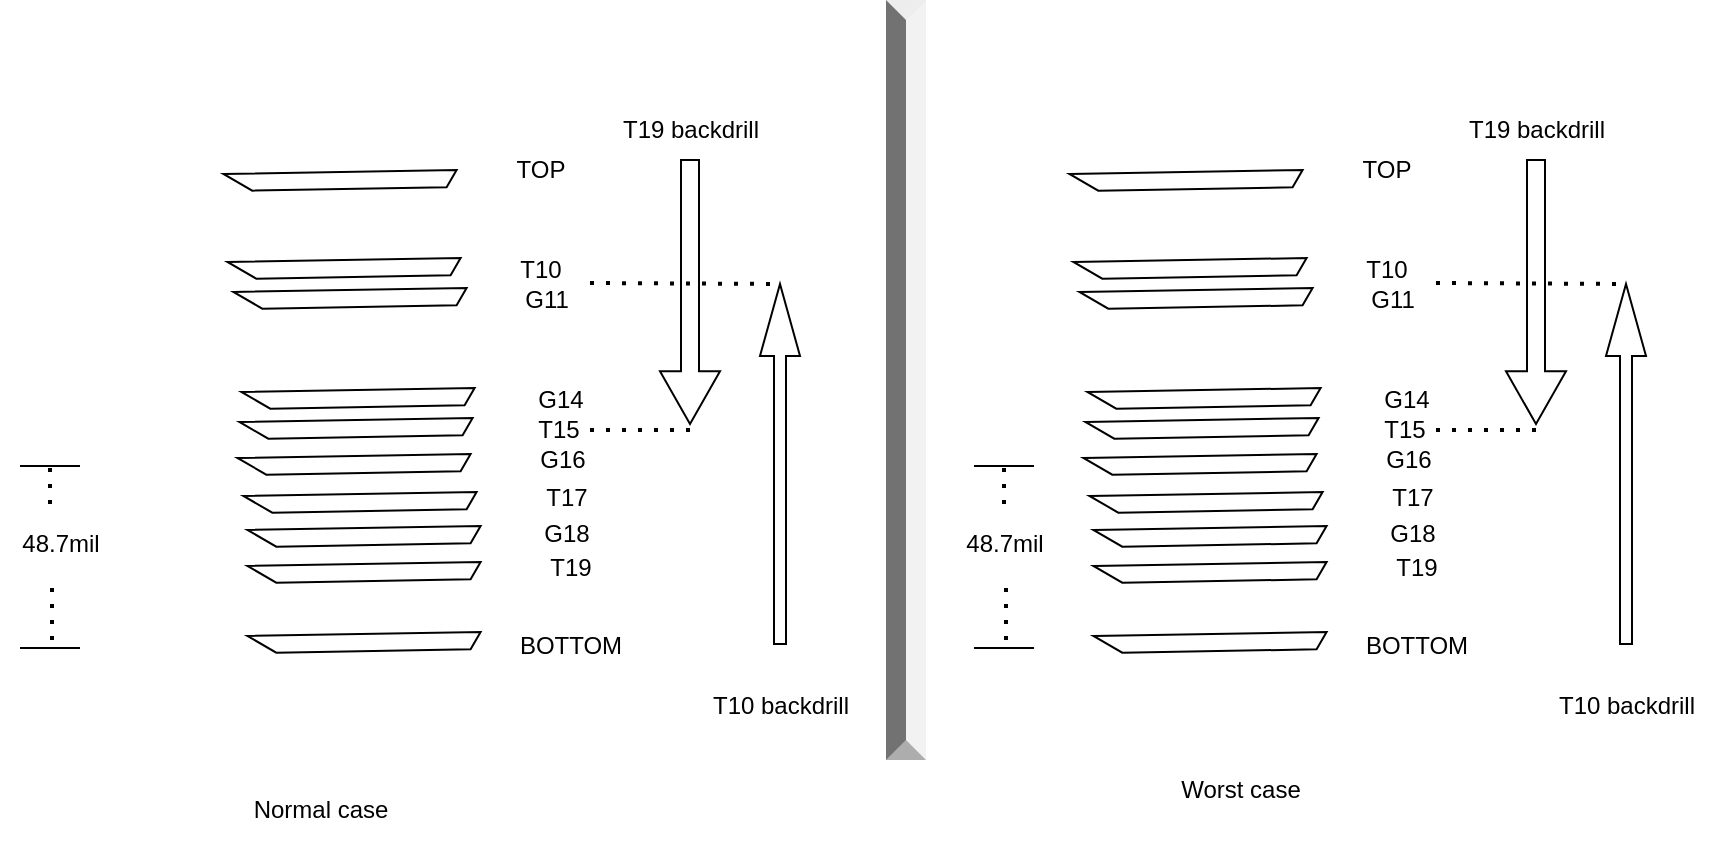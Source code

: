 <mxfile version="24.9.0">
  <diagram name="Page-1" id="EunDmiL9Vqtawfxju3xm">
    <mxGraphModel dx="1026" dy="1603" grid="1" gridSize="10" guides="1" tooltips="1" connect="1" arrows="1" fold="1" page="1" pageScale="1" pageWidth="850" pageHeight="1100" math="0" shadow="0">
      <root>
        <mxCell id="0" />
        <mxCell id="1" parent="0" />
        <mxCell id="ZmprK2YtAG8w-SDTb5-P-1" value="" style="verticalLabelPosition=bottom;verticalAlign=top;html=1;shape=mxgraph.basic.diag_stripe;dx=10;rotation=30;" vertex="1" parent="1">
          <mxGeometry x="130" y="-536" width="100" height="60" as="geometry" />
        </mxCell>
        <mxCell id="ZmprK2YtAG8w-SDTb5-P-2" value="" style="verticalLabelPosition=bottom;verticalAlign=top;html=1;shape=mxgraph.basic.diag_stripe;dx=10;rotation=30;" vertex="1" parent="1">
          <mxGeometry x="132" y="-492" width="100" height="60" as="geometry" />
        </mxCell>
        <mxCell id="ZmprK2YtAG8w-SDTb5-P-3" value="" style="verticalLabelPosition=bottom;verticalAlign=top;html=1;shape=mxgraph.basic.diag_stripe;dx=10;rotation=30;" vertex="1" parent="1">
          <mxGeometry x="140" y="-375" width="100" height="60" as="geometry" />
        </mxCell>
        <mxCell id="ZmprK2YtAG8w-SDTb5-P-4" value="" style="verticalLabelPosition=bottom;verticalAlign=top;html=1;shape=mxgraph.basic.diag_stripe;dx=10;rotation=30;" vertex="1" parent="1">
          <mxGeometry x="142" y="-305" width="100" height="60" as="geometry" />
        </mxCell>
        <mxCell id="ZmprK2YtAG8w-SDTb5-P-5" value="TOP" style="text;html=1;align=center;verticalAlign=middle;resizable=0;points=[];autosize=1;strokeColor=none;fillColor=none;" vertex="1" parent="1">
          <mxGeometry x="255" y="-522" width="50" height="30" as="geometry" />
        </mxCell>
        <mxCell id="ZmprK2YtAG8w-SDTb5-P-6" value="T10" style="text;html=1;align=center;verticalAlign=middle;resizable=0;points=[];autosize=1;strokeColor=none;fillColor=none;" vertex="1" parent="1">
          <mxGeometry x="260" y="-472" width="40" height="30" as="geometry" />
        </mxCell>
        <mxCell id="ZmprK2YtAG8w-SDTb5-P-7" value="T17" style="text;html=1;align=center;verticalAlign=middle;resizable=0;points=[];autosize=1;strokeColor=none;fillColor=none;" vertex="1" parent="1">
          <mxGeometry x="273" y="-358" width="40" height="30" as="geometry" />
        </mxCell>
        <mxCell id="ZmprK2YtAG8w-SDTb5-P-8" value="BOTTOM" style="text;html=1;align=center;verticalAlign=middle;resizable=0;points=[];autosize=1;strokeColor=none;fillColor=none;" vertex="1" parent="1">
          <mxGeometry x="260" y="-284" width="70" height="30" as="geometry" />
        </mxCell>
        <mxCell id="ZmprK2YtAG8w-SDTb5-P-10" value="" style="verticalLabelPosition=bottom;verticalAlign=top;html=1;shape=mxgraph.basic.diag_stripe;dx=10;rotation=30;" vertex="1" parent="1">
          <mxGeometry x="137" y="-394" width="100" height="60" as="geometry" />
        </mxCell>
        <mxCell id="ZmprK2YtAG8w-SDTb5-P-11" value="G16" style="text;html=1;align=center;verticalAlign=middle;resizable=0;points=[];autosize=1;strokeColor=none;fillColor=none;" vertex="1" parent="1">
          <mxGeometry x="266" y="-377" width="50" height="30" as="geometry" />
        </mxCell>
        <mxCell id="ZmprK2YtAG8w-SDTb5-P-12" value="" style="verticalLabelPosition=bottom;verticalAlign=top;html=1;shape=mxgraph.basic.diag_stripe;dx=10;rotation=30;" vertex="1" parent="1">
          <mxGeometry x="142" y="-340" width="100" height="60" as="geometry" />
        </mxCell>
        <mxCell id="ZmprK2YtAG8w-SDTb5-P-13" value="T19" style="text;html=1;align=center;verticalAlign=middle;resizable=0;points=[];autosize=1;strokeColor=none;fillColor=none;" vertex="1" parent="1">
          <mxGeometry x="275" y="-323" width="40" height="30" as="geometry" />
        </mxCell>
        <mxCell id="ZmprK2YtAG8w-SDTb5-P-14" value="" style="verticalLabelPosition=bottom;verticalAlign=top;html=1;shape=mxgraph.basic.diag_stripe;dx=10;rotation=30;" vertex="1" parent="1">
          <mxGeometry x="142" y="-358" width="100" height="60" as="geometry" />
        </mxCell>
        <mxCell id="ZmprK2YtAG8w-SDTb5-P-15" value="G18" style="text;html=1;align=center;verticalAlign=middle;resizable=0;points=[];autosize=1;strokeColor=none;fillColor=none;" vertex="1" parent="1">
          <mxGeometry x="268" y="-340" width="50" height="30" as="geometry" />
        </mxCell>
        <mxCell id="ZmprK2YtAG8w-SDTb5-P-16" value="" style="endArrow=none;html=1;rounded=0;" edge="1" parent="1">
          <mxGeometry width="50" height="50" relative="1" as="geometry">
            <mxPoint x="20" y="-359" as="sourcePoint" />
            <mxPoint x="50" y="-359" as="targetPoint" />
          </mxGeometry>
        </mxCell>
        <mxCell id="ZmprK2YtAG8w-SDTb5-P-17" value="" style="endArrow=none;html=1;rounded=0;" edge="1" parent="1">
          <mxGeometry width="50" height="50" relative="1" as="geometry">
            <mxPoint x="20" y="-268" as="sourcePoint" />
            <mxPoint x="50" y="-268" as="targetPoint" />
          </mxGeometry>
        </mxCell>
        <mxCell id="ZmprK2YtAG8w-SDTb5-P-18" value="" style="endArrow=none;dashed=1;html=1;dashPattern=1 3;strokeWidth=2;rounded=0;" edge="1" parent="1">
          <mxGeometry width="50" height="50" relative="1" as="geometry">
            <mxPoint x="35" y="-340" as="sourcePoint" />
            <mxPoint x="35" y="-358" as="targetPoint" />
          </mxGeometry>
        </mxCell>
        <mxCell id="ZmprK2YtAG8w-SDTb5-P-19" value="" style="endArrow=none;dashed=1;html=1;dashPattern=1 3;strokeWidth=2;rounded=0;" edge="1" parent="1">
          <mxGeometry width="50" height="50" relative="1" as="geometry">
            <mxPoint x="36" y="-272" as="sourcePoint" />
            <mxPoint x="36" y="-300" as="targetPoint" />
          </mxGeometry>
        </mxCell>
        <mxCell id="ZmprK2YtAG8w-SDTb5-P-20" value="48.7mil" style="text;html=1;align=center;verticalAlign=middle;resizable=0;points=[];autosize=1;strokeColor=none;fillColor=none;" vertex="1" parent="1">
          <mxGeometry x="10" y="-335" width="60" height="30" as="geometry" />
        </mxCell>
        <mxCell id="ZmprK2YtAG8w-SDTb5-P-21" value="" style="verticalLabelPosition=bottom;verticalAlign=top;html=1;shape=mxgraph.basic.diag_stripe;dx=10;rotation=30;" vertex="1" parent="1">
          <mxGeometry x="138" y="-412" width="100" height="60" as="geometry" />
        </mxCell>
        <mxCell id="ZmprK2YtAG8w-SDTb5-P-22" value="T15" style="text;html=1;align=center;verticalAlign=middle;resizable=0;points=[];autosize=1;strokeColor=none;fillColor=none;" vertex="1" parent="1">
          <mxGeometry x="269" y="-392" width="40" height="30" as="geometry" />
        </mxCell>
        <mxCell id="ZmprK2YtAG8w-SDTb5-P-25" value="" style="shape=singleArrow;direction=south;whiteSpace=wrap;html=1;" vertex="1" parent="1">
          <mxGeometry x="340" y="-512" width="30" height="132" as="geometry" />
        </mxCell>
        <mxCell id="ZmprK2YtAG8w-SDTb5-P-26" value="" style="verticalLabelPosition=bottom;verticalAlign=top;html=1;shape=mxgraph.basic.diag_stripe;dx=10;rotation=30;" vertex="1" parent="1">
          <mxGeometry x="135" y="-477" width="100" height="60" as="geometry" />
        </mxCell>
        <mxCell id="ZmprK2YtAG8w-SDTb5-P-27" value="G11" style="text;html=1;align=center;verticalAlign=middle;resizable=0;points=[];autosize=1;strokeColor=none;fillColor=none;" vertex="1" parent="1">
          <mxGeometry x="258" y="-457" width="50" height="30" as="geometry" />
        </mxCell>
        <mxCell id="ZmprK2YtAG8w-SDTb5-P-28" value="T19 backdrill" style="text;html=1;align=center;verticalAlign=middle;resizable=0;points=[];autosize=1;strokeColor=none;fillColor=none;" vertex="1" parent="1">
          <mxGeometry x="310" y="-542" width="90" height="30" as="geometry" />
        </mxCell>
        <mxCell id="ZmprK2YtAG8w-SDTb5-P-29" value="" style="shape=singleArrow;direction=north;whiteSpace=wrap;html=1;" vertex="1" parent="1">
          <mxGeometry x="390" y="-450" width="20" height="180" as="geometry" />
        </mxCell>
        <mxCell id="ZmprK2YtAG8w-SDTb5-P-31" value="" style="endArrow=none;dashed=1;html=1;dashPattern=1 3;strokeWidth=2;rounded=0;" edge="1" parent="1">
          <mxGeometry width="50" height="50" relative="1" as="geometry">
            <mxPoint x="305" y="-377" as="sourcePoint" />
            <mxPoint x="355" y="-377" as="targetPoint" />
          </mxGeometry>
        </mxCell>
        <mxCell id="ZmprK2YtAG8w-SDTb5-P-32" value="" style="endArrow=none;dashed=1;html=1;dashPattern=1 3;strokeWidth=2;rounded=0;" edge="1" parent="1">
          <mxGeometry width="50" height="50" relative="1" as="geometry">
            <mxPoint x="305" y="-450.5" as="sourcePoint" />
            <mxPoint x="400" y="-450" as="targetPoint" />
          </mxGeometry>
        </mxCell>
        <mxCell id="ZmprK2YtAG8w-SDTb5-P-33" value="" style="verticalLabelPosition=bottom;verticalAlign=top;html=1;shape=mxgraph.basic.diag_stripe;dx=10;rotation=30;" vertex="1" parent="1">
          <mxGeometry x="139" y="-427" width="100" height="60" as="geometry" />
        </mxCell>
        <mxCell id="ZmprK2YtAG8w-SDTb5-P-34" value="G14" style="text;html=1;align=center;verticalAlign=middle;resizable=0;points=[];autosize=1;strokeColor=none;fillColor=none;" vertex="1" parent="1">
          <mxGeometry x="265" y="-407" width="50" height="30" as="geometry" />
        </mxCell>
        <mxCell id="ZmprK2YtAG8w-SDTb5-P-35" value="T10 backdrill" style="text;html=1;align=center;verticalAlign=middle;resizable=0;points=[];autosize=1;strokeColor=none;fillColor=none;" vertex="1" parent="1">
          <mxGeometry x="355" y="-254" width="90" height="30" as="geometry" />
        </mxCell>
        <mxCell id="ZmprK2YtAG8w-SDTb5-P-36" value="Normal case" style="text;html=1;align=center;verticalAlign=middle;resizable=0;points=[];autosize=1;strokeColor=none;fillColor=none;" vertex="1" parent="1">
          <mxGeometry x="125" y="-202" width="90" height="30" as="geometry" />
        </mxCell>
        <mxCell id="ZmprK2YtAG8w-SDTb5-P-37" value="Worst case" style="text;html=1;align=center;verticalAlign=middle;resizable=0;points=[];autosize=1;strokeColor=none;fillColor=none;" vertex="1" parent="1">
          <mxGeometry x="590" y="-212" width="80" height="30" as="geometry" />
        </mxCell>
        <mxCell id="ZmprK2YtAG8w-SDTb5-P-38" value="" style="verticalLabelPosition=bottom;verticalAlign=top;html=1;shape=mxgraph.basic.diag_stripe;dx=10;rotation=30;" vertex="1" parent="1">
          <mxGeometry x="553" y="-536" width="100" height="60" as="geometry" />
        </mxCell>
        <mxCell id="ZmprK2YtAG8w-SDTb5-P-39" value="" style="verticalLabelPosition=bottom;verticalAlign=top;html=1;shape=mxgraph.basic.diag_stripe;dx=10;rotation=30;" vertex="1" parent="1">
          <mxGeometry x="555" y="-492" width="100" height="60" as="geometry" />
        </mxCell>
        <mxCell id="ZmprK2YtAG8w-SDTb5-P-40" value="" style="verticalLabelPosition=bottom;verticalAlign=top;html=1;shape=mxgraph.basic.diag_stripe;dx=10;rotation=30;" vertex="1" parent="1">
          <mxGeometry x="563" y="-375" width="100" height="60" as="geometry" />
        </mxCell>
        <mxCell id="ZmprK2YtAG8w-SDTb5-P-41" value="" style="verticalLabelPosition=bottom;verticalAlign=top;html=1;shape=mxgraph.basic.diag_stripe;dx=10;rotation=30;" vertex="1" parent="1">
          <mxGeometry x="565" y="-305" width="100" height="60" as="geometry" />
        </mxCell>
        <mxCell id="ZmprK2YtAG8w-SDTb5-P-42" value="TOP" style="text;html=1;align=center;verticalAlign=middle;resizable=0;points=[];autosize=1;strokeColor=none;fillColor=none;" vertex="1" parent="1">
          <mxGeometry x="678" y="-522" width="50" height="30" as="geometry" />
        </mxCell>
        <mxCell id="ZmprK2YtAG8w-SDTb5-P-43" value="T10" style="text;html=1;align=center;verticalAlign=middle;resizable=0;points=[];autosize=1;strokeColor=none;fillColor=none;" vertex="1" parent="1">
          <mxGeometry x="683" y="-472" width="40" height="30" as="geometry" />
        </mxCell>
        <mxCell id="ZmprK2YtAG8w-SDTb5-P-44" value="T17" style="text;html=1;align=center;verticalAlign=middle;resizable=0;points=[];autosize=1;strokeColor=none;fillColor=none;" vertex="1" parent="1">
          <mxGeometry x="696" y="-358" width="40" height="30" as="geometry" />
        </mxCell>
        <mxCell id="ZmprK2YtAG8w-SDTb5-P-45" value="BOTTOM" style="text;html=1;align=center;verticalAlign=middle;resizable=0;points=[];autosize=1;strokeColor=none;fillColor=none;" vertex="1" parent="1">
          <mxGeometry x="683" y="-284" width="70" height="30" as="geometry" />
        </mxCell>
        <mxCell id="ZmprK2YtAG8w-SDTb5-P-46" value="" style="verticalLabelPosition=bottom;verticalAlign=top;html=1;shape=mxgraph.basic.diag_stripe;dx=10;rotation=30;" vertex="1" parent="1">
          <mxGeometry x="560" y="-394" width="100" height="60" as="geometry" />
        </mxCell>
        <mxCell id="ZmprK2YtAG8w-SDTb5-P-47" value="G16" style="text;html=1;align=center;verticalAlign=middle;resizable=0;points=[];autosize=1;strokeColor=none;fillColor=none;" vertex="1" parent="1">
          <mxGeometry x="689" y="-377" width="50" height="30" as="geometry" />
        </mxCell>
        <mxCell id="ZmprK2YtAG8w-SDTb5-P-48" value="" style="verticalLabelPosition=bottom;verticalAlign=top;html=1;shape=mxgraph.basic.diag_stripe;dx=10;rotation=30;" vertex="1" parent="1">
          <mxGeometry x="565" y="-340" width="100" height="60" as="geometry" />
        </mxCell>
        <mxCell id="ZmprK2YtAG8w-SDTb5-P-49" value="T19" style="text;html=1;align=center;verticalAlign=middle;resizable=0;points=[];autosize=1;strokeColor=none;fillColor=none;" vertex="1" parent="1">
          <mxGeometry x="698" y="-323" width="40" height="30" as="geometry" />
        </mxCell>
        <mxCell id="ZmprK2YtAG8w-SDTb5-P-50" value="" style="verticalLabelPosition=bottom;verticalAlign=top;html=1;shape=mxgraph.basic.diag_stripe;dx=10;rotation=30;" vertex="1" parent="1">
          <mxGeometry x="565" y="-358" width="100" height="60" as="geometry" />
        </mxCell>
        <mxCell id="ZmprK2YtAG8w-SDTb5-P-51" value="G18" style="text;html=1;align=center;verticalAlign=middle;resizable=0;points=[];autosize=1;strokeColor=none;fillColor=none;" vertex="1" parent="1">
          <mxGeometry x="691" y="-340" width="50" height="30" as="geometry" />
        </mxCell>
        <mxCell id="ZmprK2YtAG8w-SDTb5-P-52" value="" style="endArrow=none;html=1;rounded=0;" edge="1" parent="1">
          <mxGeometry width="50" height="50" relative="1" as="geometry">
            <mxPoint x="497" y="-359" as="sourcePoint" />
            <mxPoint x="527" y="-359" as="targetPoint" />
          </mxGeometry>
        </mxCell>
        <mxCell id="ZmprK2YtAG8w-SDTb5-P-53" value="" style="endArrow=none;html=1;rounded=0;" edge="1" parent="1">
          <mxGeometry width="50" height="50" relative="1" as="geometry">
            <mxPoint x="497" y="-268" as="sourcePoint" />
            <mxPoint x="527" y="-268" as="targetPoint" />
          </mxGeometry>
        </mxCell>
        <mxCell id="ZmprK2YtAG8w-SDTb5-P-54" value="" style="endArrow=none;dashed=1;html=1;dashPattern=1 3;strokeWidth=2;rounded=0;" edge="1" parent="1">
          <mxGeometry width="50" height="50" relative="1" as="geometry">
            <mxPoint x="512" y="-340" as="sourcePoint" />
            <mxPoint x="512" y="-358" as="targetPoint" />
          </mxGeometry>
        </mxCell>
        <mxCell id="ZmprK2YtAG8w-SDTb5-P-55" value="" style="endArrow=none;dashed=1;html=1;dashPattern=1 3;strokeWidth=2;rounded=0;" edge="1" parent="1">
          <mxGeometry width="50" height="50" relative="1" as="geometry">
            <mxPoint x="513" y="-272" as="sourcePoint" />
            <mxPoint x="513" y="-300" as="targetPoint" />
          </mxGeometry>
        </mxCell>
        <mxCell id="ZmprK2YtAG8w-SDTb5-P-56" value="48.7mil" style="text;html=1;align=center;verticalAlign=middle;resizable=0;points=[];autosize=1;strokeColor=none;fillColor=none;" vertex="1" parent="1">
          <mxGeometry x="482" y="-335" width="60" height="30" as="geometry" />
        </mxCell>
        <mxCell id="ZmprK2YtAG8w-SDTb5-P-57" value="" style="verticalLabelPosition=bottom;verticalAlign=top;html=1;shape=mxgraph.basic.diag_stripe;dx=10;rotation=30;" vertex="1" parent="1">
          <mxGeometry x="561" y="-412" width="100" height="60" as="geometry" />
        </mxCell>
        <mxCell id="ZmprK2YtAG8w-SDTb5-P-58" value="T15" style="text;html=1;align=center;verticalAlign=middle;resizable=0;points=[];autosize=1;strokeColor=none;fillColor=none;" vertex="1" parent="1">
          <mxGeometry x="692" y="-392" width="40" height="30" as="geometry" />
        </mxCell>
        <mxCell id="ZmprK2YtAG8w-SDTb5-P-59" value="" style="shape=singleArrow;direction=south;whiteSpace=wrap;html=1;" vertex="1" parent="1">
          <mxGeometry x="763" y="-512" width="30" height="132" as="geometry" />
        </mxCell>
        <mxCell id="ZmprK2YtAG8w-SDTb5-P-60" value="" style="verticalLabelPosition=bottom;verticalAlign=top;html=1;shape=mxgraph.basic.diag_stripe;dx=10;rotation=30;" vertex="1" parent="1">
          <mxGeometry x="558" y="-477" width="100" height="60" as="geometry" />
        </mxCell>
        <mxCell id="ZmprK2YtAG8w-SDTb5-P-61" value="G11" style="text;html=1;align=center;verticalAlign=middle;resizable=0;points=[];autosize=1;strokeColor=none;fillColor=none;" vertex="1" parent="1">
          <mxGeometry x="681" y="-457" width="50" height="30" as="geometry" />
        </mxCell>
        <mxCell id="ZmprK2YtAG8w-SDTb5-P-62" value="T19 backdrill" style="text;html=1;align=center;verticalAlign=middle;resizable=0;points=[];autosize=1;strokeColor=none;fillColor=none;" vertex="1" parent="1">
          <mxGeometry x="733" y="-542" width="90" height="30" as="geometry" />
        </mxCell>
        <mxCell id="ZmprK2YtAG8w-SDTb5-P-63" value="" style="shape=singleArrow;direction=north;whiteSpace=wrap;html=1;" vertex="1" parent="1">
          <mxGeometry x="813" y="-450" width="20" height="180" as="geometry" />
        </mxCell>
        <mxCell id="ZmprK2YtAG8w-SDTb5-P-64" value="" style="endArrow=none;dashed=1;html=1;dashPattern=1 3;strokeWidth=2;rounded=0;" edge="1" parent="1">
          <mxGeometry width="50" height="50" relative="1" as="geometry">
            <mxPoint x="728" y="-377" as="sourcePoint" />
            <mxPoint x="778" y="-377" as="targetPoint" />
          </mxGeometry>
        </mxCell>
        <mxCell id="ZmprK2YtAG8w-SDTb5-P-65" value="" style="endArrow=none;dashed=1;html=1;dashPattern=1 3;strokeWidth=2;rounded=0;" edge="1" parent="1">
          <mxGeometry width="50" height="50" relative="1" as="geometry">
            <mxPoint x="728" y="-450.5" as="sourcePoint" />
            <mxPoint x="823" y="-450" as="targetPoint" />
          </mxGeometry>
        </mxCell>
        <mxCell id="ZmprK2YtAG8w-SDTb5-P-66" value="" style="verticalLabelPosition=bottom;verticalAlign=top;html=1;shape=mxgraph.basic.diag_stripe;dx=10;rotation=30;" vertex="1" parent="1">
          <mxGeometry x="562" y="-427" width="100" height="60" as="geometry" />
        </mxCell>
        <mxCell id="ZmprK2YtAG8w-SDTb5-P-67" value="G14" style="text;html=1;align=center;verticalAlign=middle;resizable=0;points=[];autosize=1;strokeColor=none;fillColor=none;" vertex="1" parent="1">
          <mxGeometry x="688" y="-407" width="50" height="30" as="geometry" />
        </mxCell>
        <mxCell id="ZmprK2YtAG8w-SDTb5-P-68" value="T10 backdrill" style="text;html=1;align=center;verticalAlign=middle;resizable=0;points=[];autosize=1;strokeColor=none;fillColor=none;" vertex="1" parent="1">
          <mxGeometry x="778" y="-254" width="90" height="30" as="geometry" />
        </mxCell>
        <mxCell id="ZmprK2YtAG8w-SDTb5-P-72" value="" style="labelPosition=center;verticalLabelPosition=middle;align=center;html=1;shape=mxgraph.basic.shaded_button;dx=10;fillColor=#E6E6E6;strokeColor=none;whiteSpace=wrap;rotation=90;" vertex="1" parent="1">
          <mxGeometry x="273" y="-412" width="380" height="20" as="geometry" />
        </mxCell>
      </root>
    </mxGraphModel>
  </diagram>
</mxfile>
